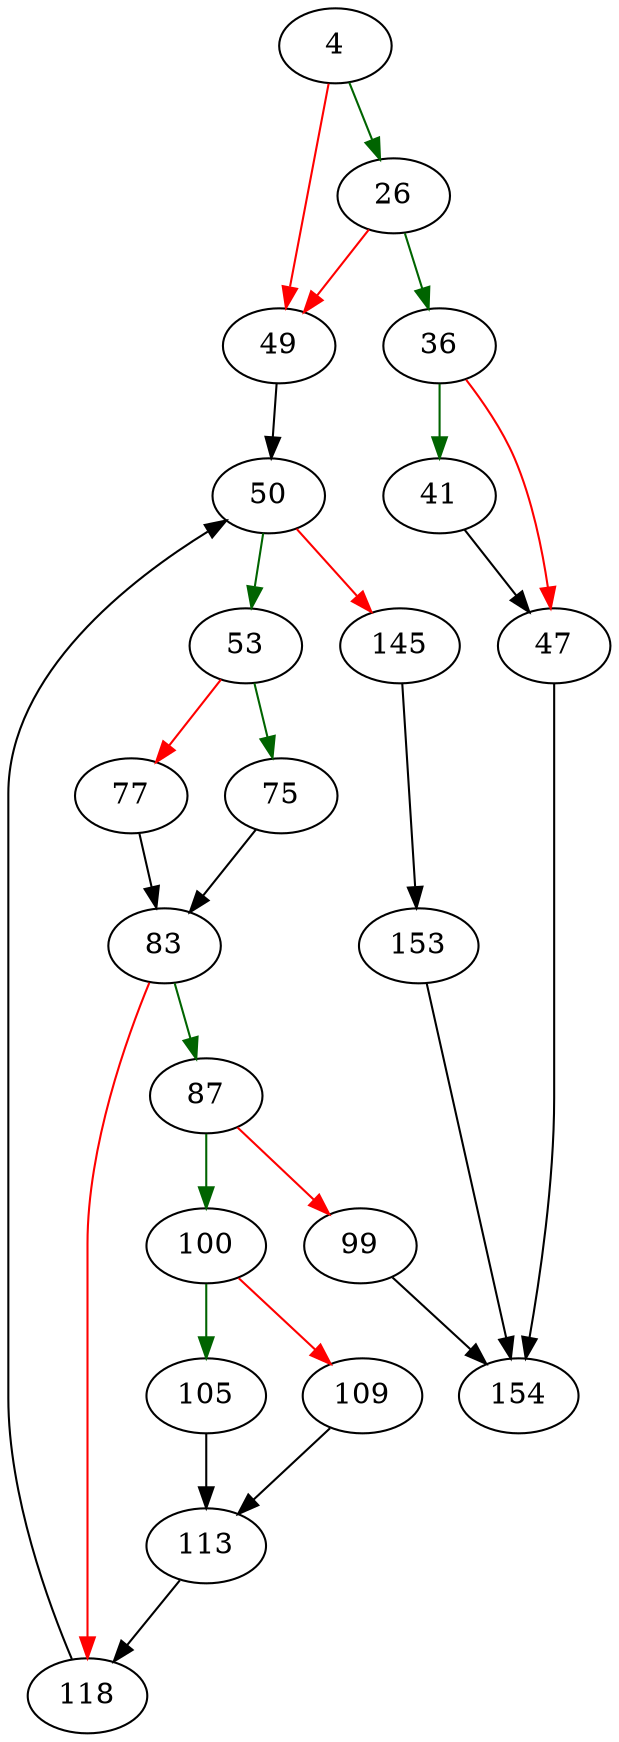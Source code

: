 strict digraph "memjrnlWrite" {
	// Node definitions.
	4 [entry=true];
	26;
	49;
	36;
	41;
	47;
	154;
	50;
	53;
	145;
	75;
	77;
	83;
	87;
	118;
	100;
	99;
	105;
	109;
	113;
	153;

	// Edge definitions.
	4 -> 26 [
		color=darkgreen
		cond=true
	];
	4 -> 49 [
		color=red
		cond=false
	];
	26 -> 49 [
		color=red
		cond=false
	];
	26 -> 36 [
		color=darkgreen
		cond=true
	];
	49 -> 50;
	36 -> 41 [
		color=darkgreen
		cond=true
	];
	36 -> 47 [
		color=red
		cond=false
	];
	41 -> 47;
	47 -> 154;
	50 -> 53 [
		color=darkgreen
		cond=true
	];
	50 -> 145 [
		color=red
		cond=false
	];
	53 -> 75 [
		color=darkgreen
		cond=true
	];
	53 -> 77 [
		color=red
		cond=false
	];
	145 -> 153;
	75 -> 83;
	77 -> 83;
	83 -> 87 [
		color=darkgreen
		cond=true
	];
	83 -> 118 [
		color=red
		cond=false
	];
	87 -> 100 [
		color=darkgreen
		cond=true
	];
	87 -> 99 [
		color=red
		cond=false
	];
	118 -> 50;
	100 -> 105 [
		color=darkgreen
		cond=true
	];
	100 -> 109 [
		color=red
		cond=false
	];
	99 -> 154;
	105 -> 113;
	109 -> 113;
	113 -> 118;
	153 -> 154;
}